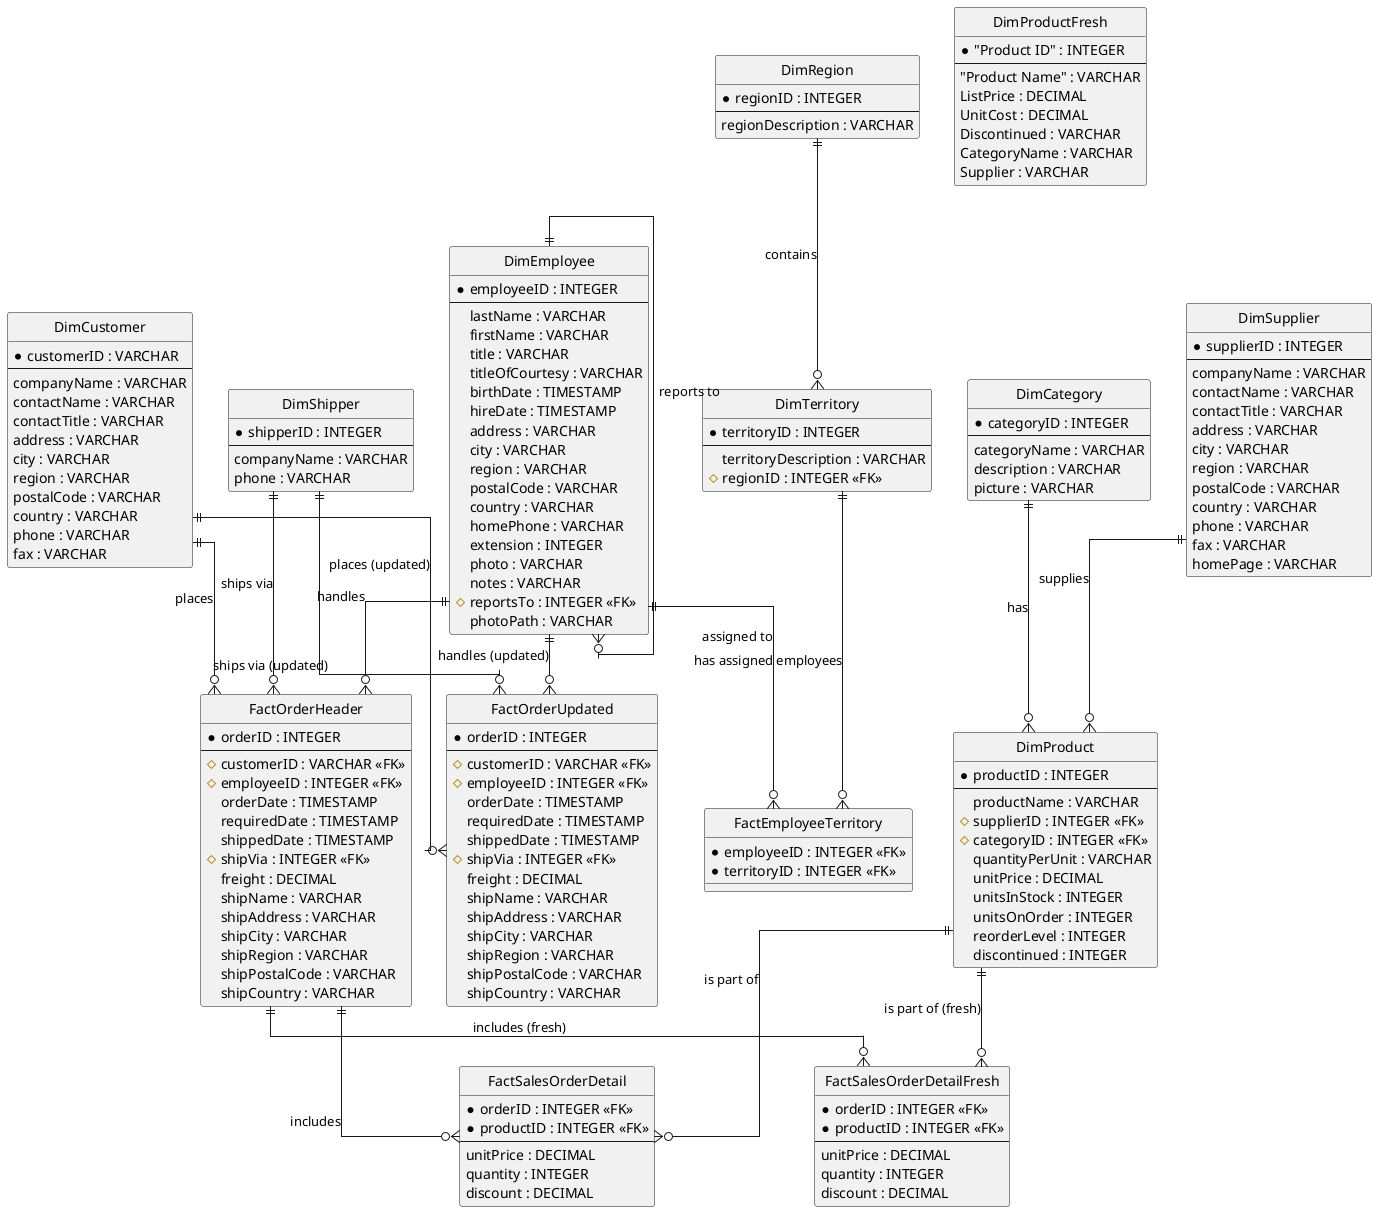 @startuml
hide circle
skinparam linetype ortho

entity DimCategory {
  * categoryID : INTEGER
  --
  categoryName : VARCHAR
  description : VARCHAR
  picture : VARCHAR
}

entity DimCustomer {
  * customerID : VARCHAR
  --
  companyName : VARCHAR
  contactName : VARCHAR
  contactTitle : VARCHAR
  address : VARCHAR
  city : VARCHAR
  region : VARCHAR
  postalCode : VARCHAR
  country : VARCHAR
  phone : VARCHAR
  fax : VARCHAR
}

entity DimEmployee {
  * employeeID : INTEGER
  --
  lastName : VARCHAR
  firstName : VARCHAR
  title : VARCHAR
  titleOfCourtesy : VARCHAR
  birthDate : TIMESTAMP
  hireDate : TIMESTAMP
  address : VARCHAR
  city : VARCHAR
  region : VARCHAR
  postalCode : VARCHAR
  country : VARCHAR
  homePhone : VARCHAR
  extension : INTEGER
  photo : VARCHAR
  notes : VARCHAR
  # reportsTo : INTEGER <<FK>>
  photoPath : VARCHAR
}

entity FactEmployeeTerritory {
  * employeeID : INTEGER <<FK>>
  * territoryID : INTEGER <<FK>>
}

entity FactSalesOrderDetail {
  * orderID : INTEGER <<FK>>
  * productID : INTEGER <<FK>>
  --
  unitPrice : DECIMAL
  quantity : INTEGER
  discount : DECIMAL
}

entity FactSalesOrderDetailFresh {
  * orderID : INTEGER <<FK>>
  * productID : INTEGER <<FK>>
  --
  unitPrice : DECIMAL
  quantity : INTEGER
  discount : DECIMAL
}

entity FactOrderHeader {
  * orderID : INTEGER
  --
  # customerID : VARCHAR <<FK>>
  # employeeID : INTEGER <<FK>>
  orderDate : TIMESTAMP
  requiredDate : TIMESTAMP
  shippedDate : TIMESTAMP
  # shipVia : INTEGER <<FK>>
  freight : DECIMAL
  shipName : VARCHAR
  shipAddress : VARCHAR
  shipCity : VARCHAR
  shipRegion : VARCHAR
  shipPostalCode : VARCHAR
  shipCountry : VARCHAR
}

entity FactOrderUpdated {
  * orderID : INTEGER
  --
  # customerID : VARCHAR <<FK>>
  # employeeID : INTEGER <<FK>>
  orderDate : TIMESTAMP
  requiredDate : TIMESTAMP
  shippedDate : TIMESTAMP
  # shipVia : INTEGER <<FK>>
  freight : DECIMAL
  shipName : VARCHAR
  shipAddress : VARCHAR
  shipCity : VARCHAR
  shipRegion : VARCHAR
  shipPostalCode : VARCHAR
  shipCountry : VARCHAR
}

entity DimProduct {
  * productID : INTEGER
  --
  productName : VARCHAR
  # supplierID : INTEGER <<FK>>
  # categoryID : INTEGER <<FK>>
  quantityPerUnit : VARCHAR
  unitPrice : DECIMAL
  unitsInStock : INTEGER
  unitsOnOrder : INTEGER
  reorderLevel : INTEGER
  discontinued : INTEGER
}

entity DimProductFresh {
  * "Product ID" : INTEGER
  --
  "Product Name" : VARCHAR
  ListPrice : DECIMAL
  UnitCost : DECIMAL
  Discontinued : VARCHAR
  CategoryName : VARCHAR
  Supplier : VARCHAR
}

entity DimRegion {
  * regionID : INTEGER
  --
  regionDescription : VARCHAR
}

entity DimShipper {
  * shipperID : INTEGER
  --
  companyName : VARCHAR
  phone : VARCHAR
}

entity DimSupplier {
  * supplierID : INTEGER
  --
  companyName : VARCHAR
  contactName : VARCHAR
  contactTitle : VARCHAR
  address : VARCHAR
  city : VARCHAR
  region : VARCHAR
  postalCode : VARCHAR
  country : VARCHAR
  phone : VARCHAR
  fax : VARCHAR
  homePage : VARCHAR
}

entity DimTerritory {
  * territoryID : INTEGER
  --
  territoryDescription : VARCHAR
  # regionID : INTEGER <<FK>>
}

DimCategory ||--o{ DimProduct : "has"
DimSupplier ||--o{ DimProduct : "supplies"
DimProduct ||--o{ FactSalesOrderDetail : "is part of"
DimProduct ||--o{ FactSalesOrderDetailFresh : "is part of (fresh)"

DimCustomer ||--o{ FactOrderHeader : "places"
DimEmployee ||--o{ FactOrderHeader : "handles"
DimShipper ||--o{ FactOrderHeader : "ships via"
FactOrderHeader ||--o{ FactSalesOrderDetail : "includes"
FactOrderHeader ||--o{ FactSalesOrderDetailFresh : "includes (fresh)"

DimCustomer ||--o{ FactOrderUpdated : "places (updated)"
DimEmployee ||--o{ FactOrderUpdated : "handles (updated)"
DimShipper ||--o{ FactOrderUpdated : "ships via (updated)"

DimEmployee ||--o{ DimEmployee : "reports to"

DimEmployee ||--o{ FactEmployeeTerritory : "assigned to"
DimTerritory ||--o{ FactEmployeeTerritory : "has assigned employees"

DimRegion ||--o{ DimTerritory : "contains"
@enduml